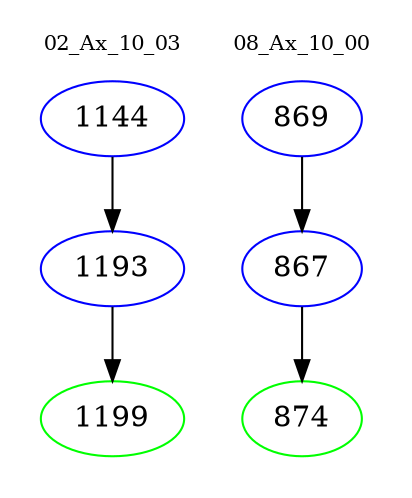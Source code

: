 digraph{
subgraph cluster_0 {
color = white
label = "02_Ax_10_03";
fontsize=10;
T0_1144 [label="1144", color="blue"]
T0_1144 -> T0_1193 [color="black"]
T0_1193 [label="1193", color="blue"]
T0_1193 -> T0_1199 [color="black"]
T0_1199 [label="1199", color="green"]
}
subgraph cluster_1 {
color = white
label = "08_Ax_10_00";
fontsize=10;
T1_869 [label="869", color="blue"]
T1_869 -> T1_867 [color="black"]
T1_867 [label="867", color="blue"]
T1_867 -> T1_874 [color="black"]
T1_874 [label="874", color="green"]
}
}
